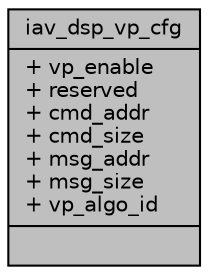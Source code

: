 digraph "iav_dsp_vp_cfg"
{
 // INTERACTIVE_SVG=YES
 // LATEX_PDF_SIZE
  bgcolor="transparent";
  edge [fontname="Helvetica",fontsize="10",labelfontname="Helvetica",labelfontsize="10"];
  node [fontname="Helvetica",fontsize="10",shape=record];
  Node1 [label="{iav_dsp_vp_cfg\n|+ vp_enable\l+ reserved\l+ cmd_addr\l+ cmd_size\l+ msg_addr\l+ msg_size\l+ vp_algo_id\l|}",height=0.2,width=0.4,color="black", fillcolor="grey75", style="filled", fontcolor="black",tooltip=" "];
}
